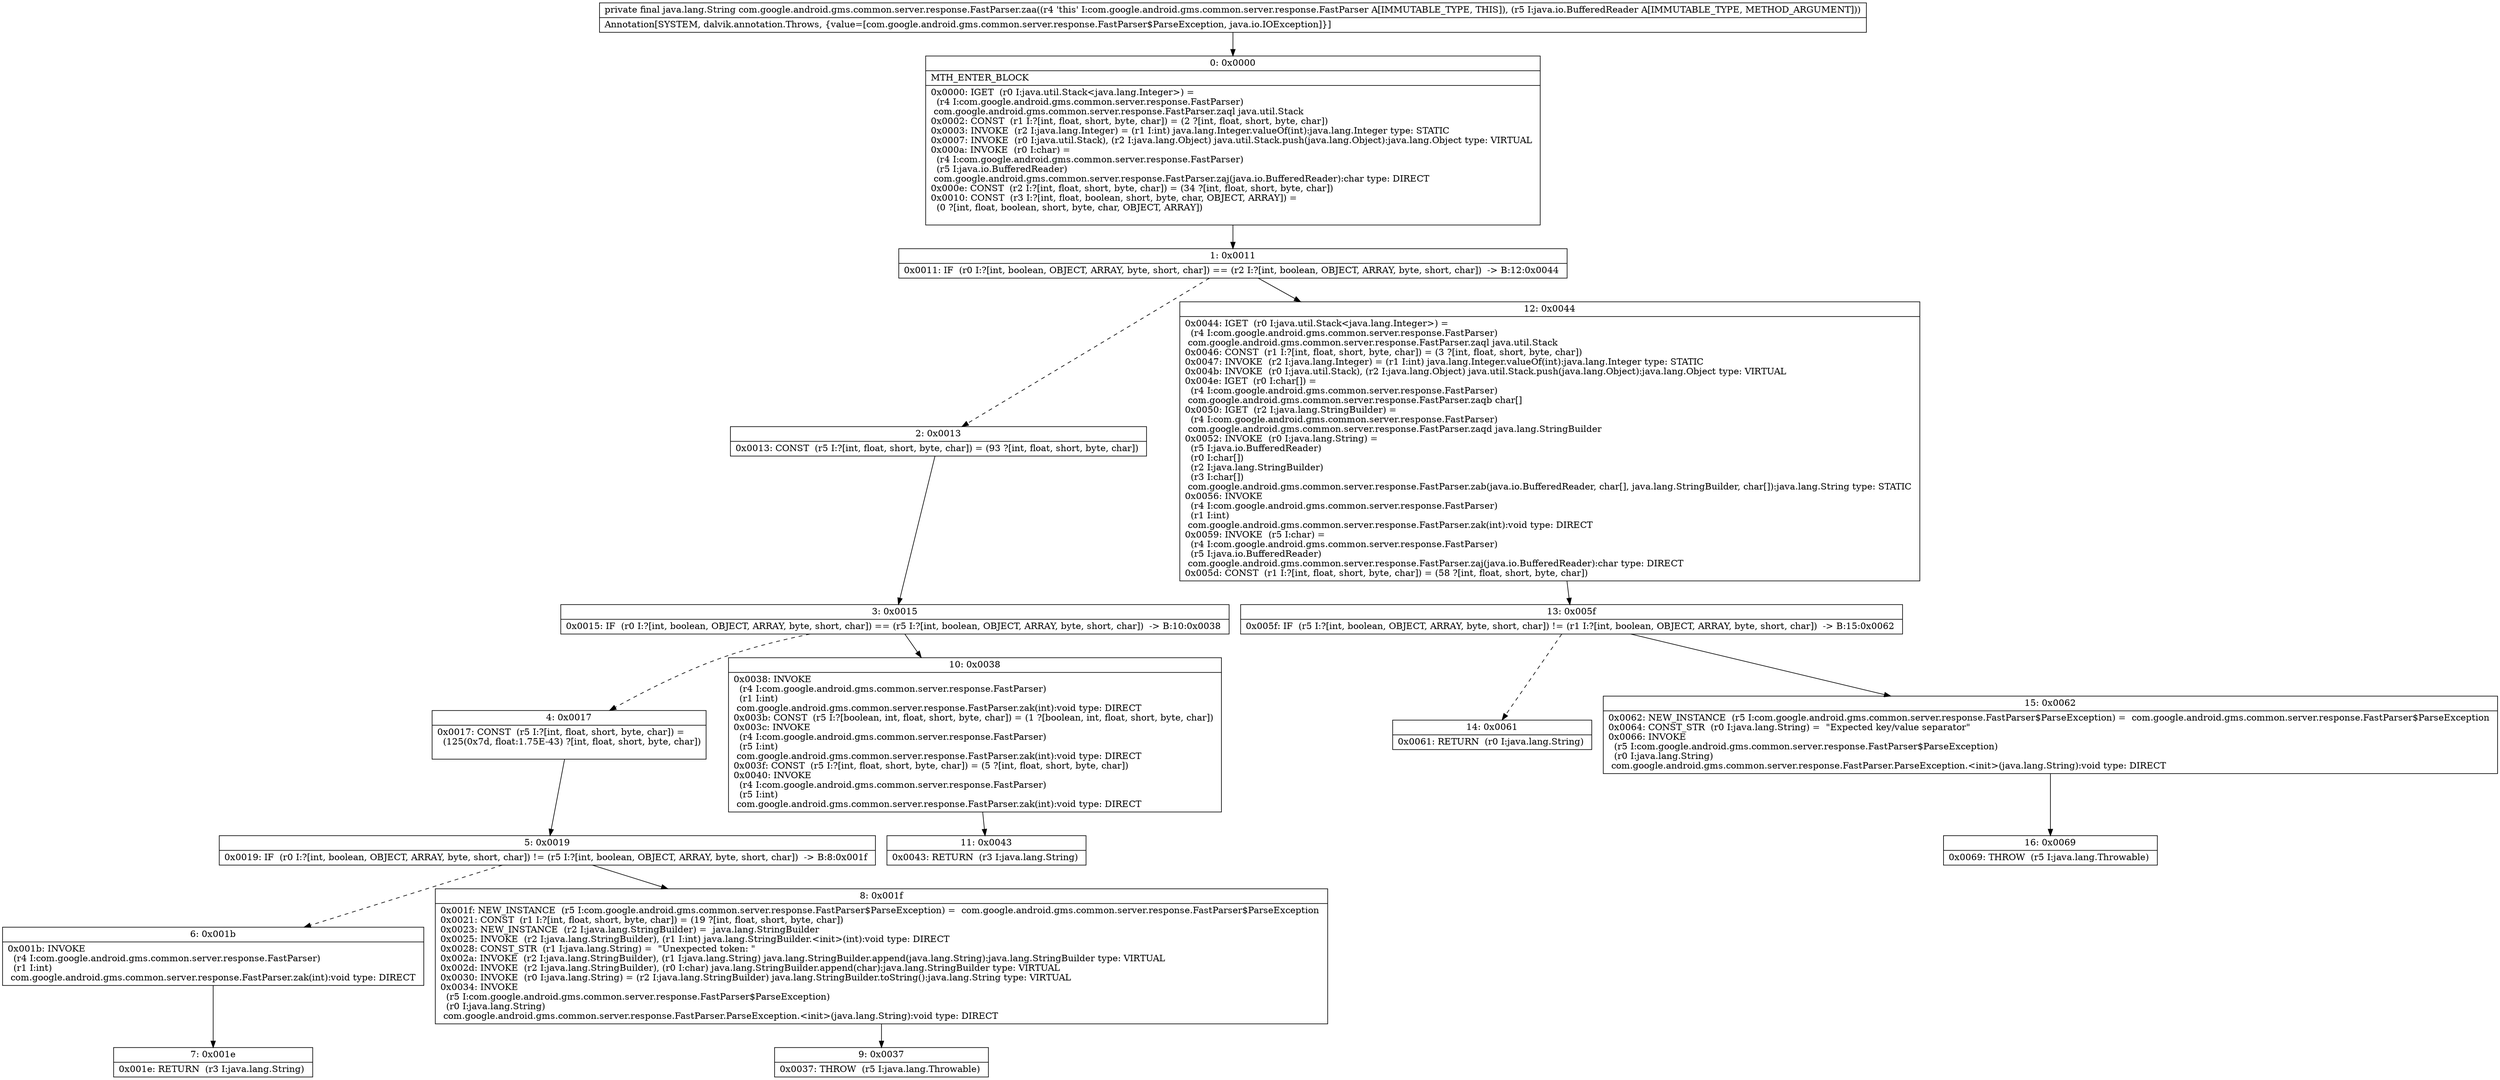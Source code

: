 digraph "CFG forcom.google.android.gms.common.server.response.FastParser.zaa(Ljava\/io\/BufferedReader;)Ljava\/lang\/String;" {
Node_0 [shape=record,label="{0\:\ 0x0000|MTH_ENTER_BLOCK\l|0x0000: IGET  (r0 I:java.util.Stack\<java.lang.Integer\>) = \l  (r4 I:com.google.android.gms.common.server.response.FastParser)\l com.google.android.gms.common.server.response.FastParser.zaql java.util.Stack \l0x0002: CONST  (r1 I:?[int, float, short, byte, char]) = (2 ?[int, float, short, byte, char]) \l0x0003: INVOKE  (r2 I:java.lang.Integer) = (r1 I:int) java.lang.Integer.valueOf(int):java.lang.Integer type: STATIC \l0x0007: INVOKE  (r0 I:java.util.Stack), (r2 I:java.lang.Object) java.util.Stack.push(java.lang.Object):java.lang.Object type: VIRTUAL \l0x000a: INVOKE  (r0 I:char) = \l  (r4 I:com.google.android.gms.common.server.response.FastParser)\l  (r5 I:java.io.BufferedReader)\l com.google.android.gms.common.server.response.FastParser.zaj(java.io.BufferedReader):char type: DIRECT \l0x000e: CONST  (r2 I:?[int, float, short, byte, char]) = (34 ?[int, float, short, byte, char]) \l0x0010: CONST  (r3 I:?[int, float, boolean, short, byte, char, OBJECT, ARRAY]) = \l  (0 ?[int, float, boolean, short, byte, char, OBJECT, ARRAY])\l \l}"];
Node_1 [shape=record,label="{1\:\ 0x0011|0x0011: IF  (r0 I:?[int, boolean, OBJECT, ARRAY, byte, short, char]) == (r2 I:?[int, boolean, OBJECT, ARRAY, byte, short, char])  \-\> B:12:0x0044 \l}"];
Node_2 [shape=record,label="{2\:\ 0x0013|0x0013: CONST  (r5 I:?[int, float, short, byte, char]) = (93 ?[int, float, short, byte, char]) \l}"];
Node_3 [shape=record,label="{3\:\ 0x0015|0x0015: IF  (r0 I:?[int, boolean, OBJECT, ARRAY, byte, short, char]) == (r5 I:?[int, boolean, OBJECT, ARRAY, byte, short, char])  \-\> B:10:0x0038 \l}"];
Node_4 [shape=record,label="{4\:\ 0x0017|0x0017: CONST  (r5 I:?[int, float, short, byte, char]) = \l  (125(0x7d, float:1.75E\-43) ?[int, float, short, byte, char])\l \l}"];
Node_5 [shape=record,label="{5\:\ 0x0019|0x0019: IF  (r0 I:?[int, boolean, OBJECT, ARRAY, byte, short, char]) != (r5 I:?[int, boolean, OBJECT, ARRAY, byte, short, char])  \-\> B:8:0x001f \l}"];
Node_6 [shape=record,label="{6\:\ 0x001b|0x001b: INVOKE  \l  (r4 I:com.google.android.gms.common.server.response.FastParser)\l  (r1 I:int)\l com.google.android.gms.common.server.response.FastParser.zak(int):void type: DIRECT \l}"];
Node_7 [shape=record,label="{7\:\ 0x001e|0x001e: RETURN  (r3 I:java.lang.String) \l}"];
Node_8 [shape=record,label="{8\:\ 0x001f|0x001f: NEW_INSTANCE  (r5 I:com.google.android.gms.common.server.response.FastParser$ParseException) =  com.google.android.gms.common.server.response.FastParser$ParseException \l0x0021: CONST  (r1 I:?[int, float, short, byte, char]) = (19 ?[int, float, short, byte, char]) \l0x0023: NEW_INSTANCE  (r2 I:java.lang.StringBuilder) =  java.lang.StringBuilder \l0x0025: INVOKE  (r2 I:java.lang.StringBuilder), (r1 I:int) java.lang.StringBuilder.\<init\>(int):void type: DIRECT \l0x0028: CONST_STR  (r1 I:java.lang.String) =  \"Unexpected token: \" \l0x002a: INVOKE  (r2 I:java.lang.StringBuilder), (r1 I:java.lang.String) java.lang.StringBuilder.append(java.lang.String):java.lang.StringBuilder type: VIRTUAL \l0x002d: INVOKE  (r2 I:java.lang.StringBuilder), (r0 I:char) java.lang.StringBuilder.append(char):java.lang.StringBuilder type: VIRTUAL \l0x0030: INVOKE  (r0 I:java.lang.String) = (r2 I:java.lang.StringBuilder) java.lang.StringBuilder.toString():java.lang.String type: VIRTUAL \l0x0034: INVOKE  \l  (r5 I:com.google.android.gms.common.server.response.FastParser$ParseException)\l  (r0 I:java.lang.String)\l com.google.android.gms.common.server.response.FastParser.ParseException.\<init\>(java.lang.String):void type: DIRECT \l}"];
Node_9 [shape=record,label="{9\:\ 0x0037|0x0037: THROW  (r5 I:java.lang.Throwable) \l}"];
Node_10 [shape=record,label="{10\:\ 0x0038|0x0038: INVOKE  \l  (r4 I:com.google.android.gms.common.server.response.FastParser)\l  (r1 I:int)\l com.google.android.gms.common.server.response.FastParser.zak(int):void type: DIRECT \l0x003b: CONST  (r5 I:?[boolean, int, float, short, byte, char]) = (1 ?[boolean, int, float, short, byte, char]) \l0x003c: INVOKE  \l  (r4 I:com.google.android.gms.common.server.response.FastParser)\l  (r5 I:int)\l com.google.android.gms.common.server.response.FastParser.zak(int):void type: DIRECT \l0x003f: CONST  (r5 I:?[int, float, short, byte, char]) = (5 ?[int, float, short, byte, char]) \l0x0040: INVOKE  \l  (r4 I:com.google.android.gms.common.server.response.FastParser)\l  (r5 I:int)\l com.google.android.gms.common.server.response.FastParser.zak(int):void type: DIRECT \l}"];
Node_11 [shape=record,label="{11\:\ 0x0043|0x0043: RETURN  (r3 I:java.lang.String) \l}"];
Node_12 [shape=record,label="{12\:\ 0x0044|0x0044: IGET  (r0 I:java.util.Stack\<java.lang.Integer\>) = \l  (r4 I:com.google.android.gms.common.server.response.FastParser)\l com.google.android.gms.common.server.response.FastParser.zaql java.util.Stack \l0x0046: CONST  (r1 I:?[int, float, short, byte, char]) = (3 ?[int, float, short, byte, char]) \l0x0047: INVOKE  (r2 I:java.lang.Integer) = (r1 I:int) java.lang.Integer.valueOf(int):java.lang.Integer type: STATIC \l0x004b: INVOKE  (r0 I:java.util.Stack), (r2 I:java.lang.Object) java.util.Stack.push(java.lang.Object):java.lang.Object type: VIRTUAL \l0x004e: IGET  (r0 I:char[]) = \l  (r4 I:com.google.android.gms.common.server.response.FastParser)\l com.google.android.gms.common.server.response.FastParser.zaqb char[] \l0x0050: IGET  (r2 I:java.lang.StringBuilder) = \l  (r4 I:com.google.android.gms.common.server.response.FastParser)\l com.google.android.gms.common.server.response.FastParser.zaqd java.lang.StringBuilder \l0x0052: INVOKE  (r0 I:java.lang.String) = \l  (r5 I:java.io.BufferedReader)\l  (r0 I:char[])\l  (r2 I:java.lang.StringBuilder)\l  (r3 I:char[])\l com.google.android.gms.common.server.response.FastParser.zab(java.io.BufferedReader, char[], java.lang.StringBuilder, char[]):java.lang.String type: STATIC \l0x0056: INVOKE  \l  (r4 I:com.google.android.gms.common.server.response.FastParser)\l  (r1 I:int)\l com.google.android.gms.common.server.response.FastParser.zak(int):void type: DIRECT \l0x0059: INVOKE  (r5 I:char) = \l  (r4 I:com.google.android.gms.common.server.response.FastParser)\l  (r5 I:java.io.BufferedReader)\l com.google.android.gms.common.server.response.FastParser.zaj(java.io.BufferedReader):char type: DIRECT \l0x005d: CONST  (r1 I:?[int, float, short, byte, char]) = (58 ?[int, float, short, byte, char]) \l}"];
Node_13 [shape=record,label="{13\:\ 0x005f|0x005f: IF  (r5 I:?[int, boolean, OBJECT, ARRAY, byte, short, char]) != (r1 I:?[int, boolean, OBJECT, ARRAY, byte, short, char])  \-\> B:15:0x0062 \l}"];
Node_14 [shape=record,label="{14\:\ 0x0061|0x0061: RETURN  (r0 I:java.lang.String) \l}"];
Node_15 [shape=record,label="{15\:\ 0x0062|0x0062: NEW_INSTANCE  (r5 I:com.google.android.gms.common.server.response.FastParser$ParseException) =  com.google.android.gms.common.server.response.FastParser$ParseException \l0x0064: CONST_STR  (r0 I:java.lang.String) =  \"Expected key\/value separator\" \l0x0066: INVOKE  \l  (r5 I:com.google.android.gms.common.server.response.FastParser$ParseException)\l  (r0 I:java.lang.String)\l com.google.android.gms.common.server.response.FastParser.ParseException.\<init\>(java.lang.String):void type: DIRECT \l}"];
Node_16 [shape=record,label="{16\:\ 0x0069|0x0069: THROW  (r5 I:java.lang.Throwable) \l}"];
MethodNode[shape=record,label="{private final java.lang.String com.google.android.gms.common.server.response.FastParser.zaa((r4 'this' I:com.google.android.gms.common.server.response.FastParser A[IMMUTABLE_TYPE, THIS]), (r5 I:java.io.BufferedReader A[IMMUTABLE_TYPE, METHOD_ARGUMENT]))  | Annotation[SYSTEM, dalvik.annotation.Throws, \{value=[com.google.android.gms.common.server.response.FastParser$ParseException, java.io.IOException]\}]\l}"];
MethodNode -> Node_0;
Node_0 -> Node_1;
Node_1 -> Node_2[style=dashed];
Node_1 -> Node_12;
Node_2 -> Node_3;
Node_3 -> Node_4[style=dashed];
Node_3 -> Node_10;
Node_4 -> Node_5;
Node_5 -> Node_6[style=dashed];
Node_5 -> Node_8;
Node_6 -> Node_7;
Node_8 -> Node_9;
Node_10 -> Node_11;
Node_12 -> Node_13;
Node_13 -> Node_14[style=dashed];
Node_13 -> Node_15;
Node_15 -> Node_16;
}

